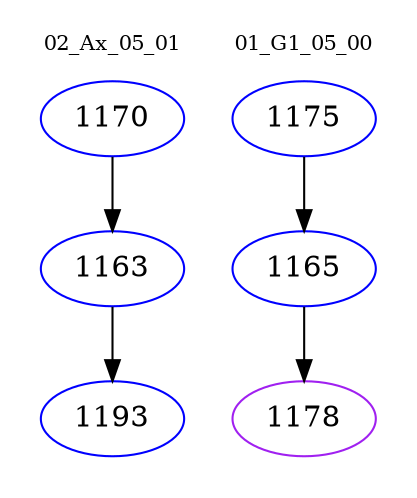 digraph{
subgraph cluster_0 {
color = white
label = "02_Ax_05_01";
fontsize=10;
T0_1170 [label="1170", color="blue"]
T0_1170 -> T0_1163 [color="black"]
T0_1163 [label="1163", color="blue"]
T0_1163 -> T0_1193 [color="black"]
T0_1193 [label="1193", color="blue"]
}
subgraph cluster_1 {
color = white
label = "01_G1_05_00";
fontsize=10;
T1_1175 [label="1175", color="blue"]
T1_1175 -> T1_1165 [color="black"]
T1_1165 [label="1165", color="blue"]
T1_1165 -> T1_1178 [color="black"]
T1_1178 [label="1178", color="purple"]
}
}
